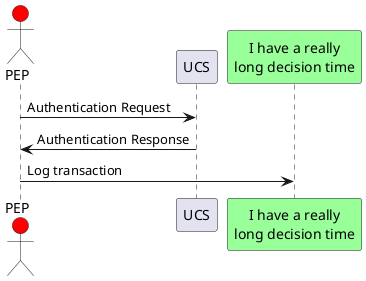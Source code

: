 @startuml
actor PEP #red
' The only difference between actor
'and participant is the drawing
participant UCS
participant "I have a really\nlong decision time" as L #99FF99
/' You can also declare:
   participant L as "I have a really\nlong name"  #99FF99
  '/

PEP->UCS: Authentication Request
UCS->PEP: Authentication Response
PEP->L: Log transaction
@enduml